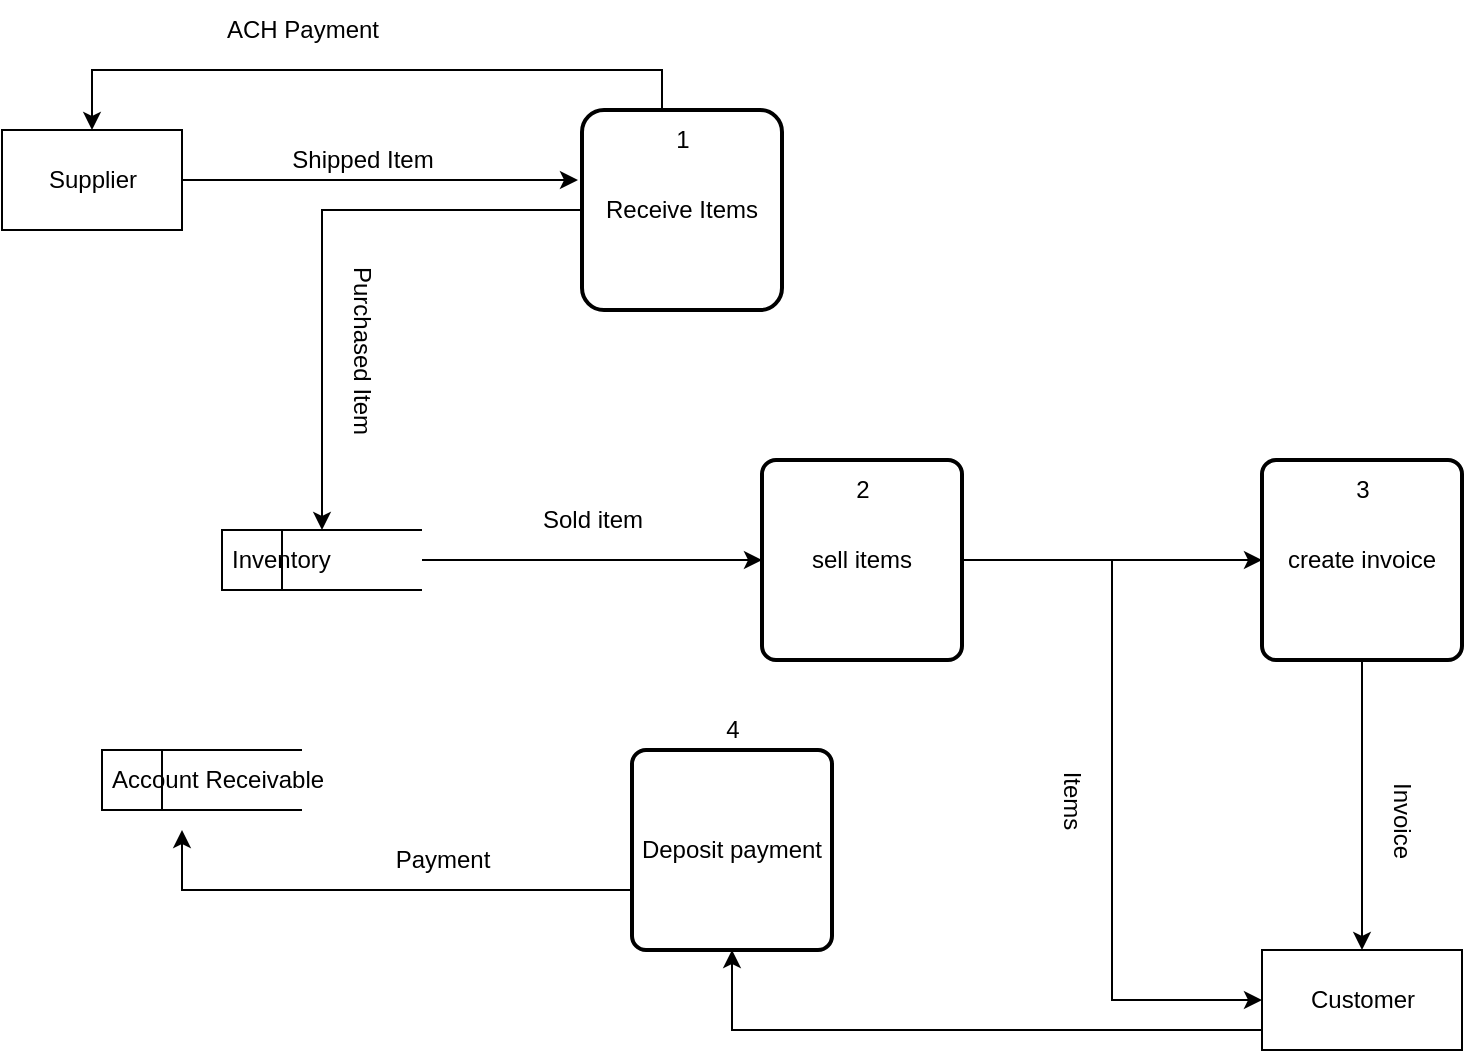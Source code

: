 <mxfile version="20.6.0" type="device" pages="3"><diagram name="Diagram 1" id="2YBvvXClWsGukQMizWep"><mxGraphModel dx="1134" dy="754" grid="1" gridSize="10" guides="1" tooltips="1" connect="1" arrows="1" fold="1" page="1" pageScale="1" pageWidth="850" pageHeight="1100" math="0" shadow="0"><root><mxCell id="0"/><mxCell id="1" parent="0"/><mxCell id="iIrkRSY9uAU837IEEM7u-9" style="edgeStyle=orthogonalEdgeStyle;rounded=0;orthogonalLoop=1;jettySize=auto;html=1;entryX=-0.02;entryY=0.35;entryDx=0;entryDy=0;entryPerimeter=0;" edge="1" parent="1" source="iIrkRSY9uAU837IEEM7u-2" target="iIrkRSY9uAU837IEEM7u-5"><mxGeometry relative="1" as="geometry"/></mxCell><mxCell id="iIrkRSY9uAU837IEEM7u-2" value="Supplier" style="html=1;dashed=0;whitespace=wrap;" vertex="1" parent="1"><mxGeometry x="80" y="90" width="90" height="50" as="geometry"/></mxCell><mxCell id="8KdHDCjWCHq88FAfFSgZ-1" style="edgeStyle=orthogonalEdgeStyle;rounded=0;orthogonalLoop=1;jettySize=auto;html=1;entryX=0.5;entryY=1;entryDx=0;entryDy=0;" edge="1" parent="1" source="iIrkRSY9uAU837IEEM7u-3" target="iIrkRSY9uAU837IEEM7u-30"><mxGeometry relative="1" as="geometry"><Array as="points"><mxPoint x="445" y="540"/></Array></mxGeometry></mxCell><mxCell id="iIrkRSY9uAU837IEEM7u-3" value="Customer" style="html=1;dashed=0;whitespace=wrap;" vertex="1" parent="1"><mxGeometry x="710" y="500" width="100" height="50" as="geometry"/></mxCell><mxCell id="iIrkRSY9uAU837IEEM7u-12" style="edgeStyle=orthogonalEdgeStyle;rounded=0;orthogonalLoop=1;jettySize=auto;html=1;entryX=0;entryY=0.5;entryDx=0;entryDy=0;" edge="1" parent="1" source="iIrkRSY9uAU837IEEM7u-4" target="iIrkRSY9uAU837IEEM7u-7"><mxGeometry relative="1" as="geometry"/></mxCell><mxCell id="iIrkRSY9uAU837IEEM7u-4" value="Inventory&lt;br&gt;" style="html=1;dashed=0;whitespace=wrap;shape=mxgraph.dfd.dataStoreID;align=left;spacingLeft=3;points=[[0,0],[0.5,0],[1,0],[0,0.5],[1,0.5],[0,1],[0.5,1],[1,1]];" vertex="1" parent="1"><mxGeometry x="190" y="290" width="100" height="30" as="geometry"/></mxCell><mxCell id="iIrkRSY9uAU837IEEM7u-11" style="edgeStyle=orthogonalEdgeStyle;rounded=0;orthogonalLoop=1;jettySize=auto;html=1;entryX=0.5;entryY=0;entryDx=0;entryDy=0;" edge="1" parent="1" source="iIrkRSY9uAU837IEEM7u-5" target="iIrkRSY9uAU837IEEM7u-4"><mxGeometry relative="1" as="geometry"/></mxCell><mxCell id="iIrkRSY9uAU837IEEM7u-18" style="edgeStyle=orthogonalEdgeStyle;rounded=0;orthogonalLoop=1;jettySize=auto;html=1;entryX=0.5;entryY=0;entryDx=0;entryDy=0;" edge="1" parent="1" source="iIrkRSY9uAU837IEEM7u-5" target="iIrkRSY9uAU837IEEM7u-2"><mxGeometry relative="1" as="geometry"><Array as="points"><mxPoint x="410" y="60"/><mxPoint x="125" y="60"/></Array></mxGeometry></mxCell><mxCell id="iIrkRSY9uAU837IEEM7u-5" value="Receive Items&lt;br&gt;" style="rounded=1;whiteSpace=wrap;html=1;absoluteArcSize=1;arcSize=22;strokeWidth=2;" vertex="1" parent="1"><mxGeometry x="370" y="80" width="100" height="100" as="geometry"/></mxCell><mxCell id="iIrkRSY9uAU837IEEM7u-15" style="edgeStyle=orthogonalEdgeStyle;rounded=0;orthogonalLoop=1;jettySize=auto;html=1;entryX=0;entryY=0.5;entryDx=0;entryDy=0;" edge="1" parent="1" source="iIrkRSY9uAU837IEEM7u-7" target="iIrkRSY9uAU837IEEM7u-14"><mxGeometry relative="1" as="geometry"/></mxCell><mxCell id="iIrkRSY9uAU837IEEM7u-17" style="edgeStyle=orthogonalEdgeStyle;rounded=0;orthogonalLoop=1;jettySize=auto;html=1;entryX=0;entryY=0.5;entryDx=0;entryDy=0;" edge="1" parent="1" source="iIrkRSY9uAU837IEEM7u-7" target="iIrkRSY9uAU837IEEM7u-3"><mxGeometry relative="1" as="geometry"/></mxCell><mxCell id="iIrkRSY9uAU837IEEM7u-7" value="sell items&lt;br&gt;" style="rounded=1;whiteSpace=wrap;html=1;absoluteArcSize=1;arcSize=14;strokeWidth=2;" vertex="1" parent="1"><mxGeometry x="460" y="255" width="100" height="100" as="geometry"/></mxCell><mxCell id="iIrkRSY9uAU837IEEM7u-10" value="Shipped Item&lt;br&gt;" style="text;html=1;align=center;verticalAlign=middle;resizable=0;points=[];autosize=1;strokeColor=none;fillColor=none;rotation=0;" vertex="1" parent="1"><mxGeometry x="210" y="90" width="100" height="30" as="geometry"/></mxCell><mxCell id="iIrkRSY9uAU837IEEM7u-16" style="edgeStyle=orthogonalEdgeStyle;rounded=0;orthogonalLoop=1;jettySize=auto;html=1;entryX=0.5;entryY=0;entryDx=0;entryDy=0;" edge="1" parent="1" source="iIrkRSY9uAU837IEEM7u-14" target="iIrkRSY9uAU837IEEM7u-3"><mxGeometry relative="1" as="geometry"/></mxCell><mxCell id="iIrkRSY9uAU837IEEM7u-14" value="create invoice&lt;br&gt;" style="rounded=1;whiteSpace=wrap;html=1;absoluteArcSize=1;arcSize=14;strokeWidth=2;" vertex="1" parent="1"><mxGeometry x="710" y="255" width="100" height="100" as="geometry"/></mxCell><mxCell id="iIrkRSY9uAU837IEEM7u-19" value="ACH Payment&lt;br&gt;" style="text;html=1;align=center;verticalAlign=middle;resizable=0;points=[];autosize=1;strokeColor=none;fillColor=none;" vertex="1" parent="1"><mxGeometry x="180" y="25" width="100" height="30" as="geometry"/></mxCell><mxCell id="iIrkRSY9uAU837IEEM7u-20" value="1" style="text;html=1;align=center;verticalAlign=middle;resizable=0;points=[];autosize=1;strokeColor=none;fillColor=none;" vertex="1" parent="1"><mxGeometry x="405" y="80" width="30" height="30" as="geometry"/></mxCell><mxCell id="iIrkRSY9uAU837IEEM7u-21" value="2" style="text;html=1;align=center;verticalAlign=middle;resizable=0;points=[];autosize=1;strokeColor=none;fillColor=none;" vertex="1" parent="1"><mxGeometry x="495" y="255" width="30" height="30" as="geometry"/></mxCell><mxCell id="iIrkRSY9uAU837IEEM7u-22" value="3" style="text;html=1;align=center;verticalAlign=middle;resizable=0;points=[];autosize=1;strokeColor=none;fillColor=none;" vertex="1" parent="1"><mxGeometry x="745" y="255" width="30" height="30" as="geometry"/></mxCell><mxCell id="iIrkRSY9uAU837IEEM7u-23" value="Purchased Item&lt;br&gt;" style="text;html=1;align=center;verticalAlign=middle;resizable=0;points=[];autosize=1;strokeColor=none;fillColor=none;rotation=90;" vertex="1" parent="1"><mxGeometry x="205" y="185" width="110" height="30" as="geometry"/></mxCell><mxCell id="iIrkRSY9uAU837IEEM7u-24" value="Sold item" style="text;html=1;align=center;verticalAlign=middle;resizable=0;points=[];autosize=1;strokeColor=none;fillColor=none;" vertex="1" parent="1"><mxGeometry x="335" y="270" width="80" height="30" as="geometry"/></mxCell><mxCell id="iIrkRSY9uAU837IEEM7u-26" value="Invoice&lt;br&gt;" style="text;html=1;align=center;verticalAlign=middle;resizable=0;points=[];autosize=1;strokeColor=none;fillColor=none;rotation=90;" vertex="1" parent="1"><mxGeometry x="750" y="420" width="60" height="30" as="geometry"/></mxCell><mxCell id="iIrkRSY9uAU837IEEM7u-27" value="Items&lt;br&gt;" style="text;html=1;align=center;verticalAlign=middle;resizable=0;points=[];autosize=1;strokeColor=none;fillColor=none;rotation=90;" vertex="1" parent="1"><mxGeometry x="590" y="410" width="50" height="30" as="geometry"/></mxCell><mxCell id="iIrkRSY9uAU837IEEM7u-29" value="Account Receivable&lt;br&gt;" style="html=1;dashed=0;whitespace=wrap;shape=mxgraph.dfd.dataStoreID;align=left;spacingLeft=3;points=[[0,0],[0.5,0],[1,0],[0,0.5],[1,0.5],[0,1],[0.5,1],[1,1]];" vertex="1" parent="1"><mxGeometry x="130" y="400" width="100" height="30" as="geometry"/></mxCell><mxCell id="iIrkRSY9uAU837IEEM7u-31" style="edgeStyle=orthogonalEdgeStyle;rounded=0;orthogonalLoop=1;jettySize=auto;html=1;" edge="1" parent="1" source="iIrkRSY9uAU837IEEM7u-30"><mxGeometry relative="1" as="geometry"><mxPoint x="170" y="440" as="targetPoint"/><Array as="points"><mxPoint x="170" y="470"/></Array></mxGeometry></mxCell><mxCell id="iIrkRSY9uAU837IEEM7u-30" value="Deposit payment" style="rounded=1;whiteSpace=wrap;html=1;absoluteArcSize=1;arcSize=14;strokeWidth=2;" vertex="1" parent="1"><mxGeometry x="395" y="400" width="100" height="100" as="geometry"/></mxCell><mxCell id="iIrkRSY9uAU837IEEM7u-32" value="Payment&lt;br&gt;" style="text;html=1;align=center;verticalAlign=middle;resizable=0;points=[];autosize=1;strokeColor=none;fillColor=none;" vertex="1" parent="1"><mxGeometry x="265" y="440" width="70" height="30" as="geometry"/></mxCell><mxCell id="iIrkRSY9uAU837IEEM7u-33" value="4" style="text;html=1;align=center;verticalAlign=middle;resizable=0;points=[];autosize=1;strokeColor=none;fillColor=none;" vertex="1" parent="1"><mxGeometry x="430" y="375" width="30" height="30" as="geometry"/></mxCell></root></mxGraphModel></diagram><diagram id="ZZQ1078FcDwcYxYs-7bS" name="Diagram 2"><mxGraphModel dx="1134" dy="754" grid="1" gridSize="10" guides="1" tooltips="1" connect="1" arrows="1" fold="1" page="1" pageScale="1" pageWidth="850" pageHeight="1100" math="0" shadow="0"><root><mxCell id="0"/><mxCell id="1" parent="0"/><mxCell id="0tLKD9yA5nf98-M01DGm-6" value="" style="edgeStyle=orthogonalEdgeStyle;rounded=0;orthogonalLoop=1;jettySize=auto;html=1;entryX=0.75;entryY=1;entryDx=0;entryDy=0;" edge="1" parent="1" source="yLT8MKODj3L4AwRXmP---1" target="0tLKD9yA5nf98-M01DGm-1"><mxGeometry relative="1" as="geometry"><mxPoint x="420" y="210" as="targetPoint"/><Array as="points"><mxPoint x="450" y="270"/><mxPoint x="450" y="270"/></Array></mxGeometry></mxCell><mxCell id="0tLKD9yA5nf98-M01DGm-8" style="edgeStyle=orthogonalEdgeStyle;rounded=0;orthogonalLoop=1;jettySize=auto;html=1;entryX=1;entryY=0.5;entryDx=0;entryDy=0;" edge="1" parent="1" source="yLT8MKODj3L4AwRXmP---1" target="ee6HAunIgxJKQZ84AJNV-1"><mxGeometry relative="1" as="geometry"/></mxCell><mxCell id="yLT8MKODj3L4AwRXmP---1" value="Receive Items&lt;br&gt;" style="rounded=1;whiteSpace=wrap;html=1;absoluteArcSize=1;arcSize=14;strokeWidth=2;" vertex="1" parent="1"><mxGeometry x="370" y="310" width="100" height="100" as="geometry"/></mxCell><mxCell id="yLT8MKODj3L4AwRXmP---2" value="1.1&lt;br&gt;" style="text;html=1;align=center;verticalAlign=middle;resizable=0;points=[];autosize=1;strokeColor=none;fillColor=none;" vertex="1" parent="1"><mxGeometry x="400" y="310" width="40" height="30" as="geometry"/></mxCell><mxCell id="ee6HAunIgxJKQZ84AJNV-1" value="Inventory&lt;br&gt;" style="html=1;dashed=0;whitespace=wrap;shape=mxgraph.dfd.dataStoreID;align=left;spacingLeft=3;points=[[0,0],[0.5,0],[1,0],[0,0.5],[1,0.5],[0,1],[0.5,1],[1,1]];" vertex="1" parent="1"><mxGeometry x="110" y="345" width="100" height="30" as="geometry"/></mxCell><mxCell id="0tLKD9yA5nf98-M01DGm-7" style="edgeStyle=orthogonalEdgeStyle;rounded=0;orthogonalLoop=1;jettySize=auto;html=1;entryX=0.5;entryY=0;entryDx=0;entryDy=0;" edge="1" parent="1" source="0tLKD9yA5nf98-M01DGm-1" target="0tLKD9yA5nf98-M01DGm-2"><mxGeometry relative="1" as="geometry"/></mxCell><mxCell id="0tLKD9yA5nf98-M01DGm-1" value="Generate Payment&lt;br&gt;" style="rounded=1;whiteSpace=wrap;html=1;absoluteArcSize=1;arcSize=14;strokeWidth=2;" vertex="1" parent="1"><mxGeometry x="375" y="70" width="100" height="100" as="geometry"/></mxCell><mxCell id="0tLKD9yA5nf98-M01DGm-4" style="edgeStyle=orthogonalEdgeStyle;rounded=0;orthogonalLoop=1;jettySize=auto;html=1;exitX=0.5;exitY=1;exitDx=0;exitDy=0;" edge="1" parent="1" source="0tLKD9yA5nf98-M01DGm-2" target="yLT8MKODj3L4AwRXmP---2"><mxGeometry relative="1" as="geometry"><mxPoint x="110" y="140" as="targetPoint"/></mxGeometry></mxCell><mxCell id="0tLKD9yA5nf98-M01DGm-2" value="Vendor&lt;br&gt;" style="html=1;dashed=0;whitespace=wrap;" vertex="1" parent="1"><mxGeometry x="110" y="180" width="100" height="50" as="geometry"/></mxCell><mxCell id="0tLKD9yA5nf98-M01DGm-3" value="1.2&lt;br&gt;" style="text;html=1;align=center;verticalAlign=middle;resizable=0;points=[];autosize=1;strokeColor=none;fillColor=none;" vertex="1" parent="1"><mxGeometry x="405" y="70" width="40" height="30" as="geometry"/></mxCell><mxCell id="0tLKD9yA5nf98-M01DGm-10" value="Payment&lt;br&gt;" style="text;html=1;align=center;verticalAlign=middle;resizable=0;points=[];autosize=1;strokeColor=none;fillColor=none;" vertex="1" parent="1"><mxGeometry x="220" y="90" width="70" height="30" as="geometry"/></mxCell><mxCell id="0tLKD9yA5nf98-M01DGm-11" value="Receiving manifest&lt;br&gt;" style="text;html=1;align=center;verticalAlign=middle;resizable=0;points=[];autosize=1;strokeColor=none;fillColor=none;rotation=0;" vertex="1" parent="1"><mxGeometry x="220" y="240" width="130" height="30" as="geometry"/></mxCell><mxCell id="0tLKD9yA5nf98-M01DGm-12" value="Receipt&amp;nbsp;" style="text;html=1;align=center;verticalAlign=middle;resizable=0;points=[];autosize=1;strokeColor=none;fillColor=none;rotation=90;" vertex="1" parent="1"><mxGeometry x="425" y="210" width="70" height="30" as="geometry"/></mxCell><mxCell id="0tLKD9yA5nf98-M01DGm-13" value="Items&lt;br&gt;" style="text;html=1;align=center;verticalAlign=middle;resizable=0;points=[];autosize=1;strokeColor=none;fillColor=none;" vertex="1" parent="1"><mxGeometry x="280" y="330" width="50" height="30" as="geometry"/></mxCell></root></mxGraphModel></diagram><diagram id="5FHdzqr2abHFV71zDqqC" name="Diagram 3"><mxGraphModel dx="1134" dy="754" grid="1" gridSize="10" guides="1" tooltips="1" connect="1" arrows="1" fold="1" page="1" pageScale="1" pageWidth="850" pageHeight="1100" math="0" shadow="0"><root><mxCell id="0"/><mxCell id="1" parent="0"/><mxCell id="tW5vBkrkmEXonjJDjfDt-3" style="edgeStyle=orthogonalEdgeStyle;rounded=0;orthogonalLoop=1;jettySize=auto;html=1;" edge="1" parent="1" source="7ZNZYZtBR-wjMkCkF85S-1"><mxGeometry relative="1" as="geometry"><mxPoint x="620" y="520" as="targetPoint"/><Array as="points"><mxPoint x="620" y="350"/></Array></mxGeometry></mxCell><mxCell id="tW5vBkrkmEXonjJDjfDt-6" style="edgeStyle=orthogonalEdgeStyle;rounded=0;orthogonalLoop=1;jettySize=auto;html=1;entryX=1.04;entryY=0.61;entryDx=0;entryDy=0;entryPerimeter=0;" edge="1" parent="1" source="7ZNZYZtBR-wjMkCkF85S-1" target="tW5vBkrkmEXonjJDjfDt-5"><mxGeometry relative="1" as="geometry"><Array as="points"><mxPoint x="300" y="460"/><mxPoint x="290" y="460"/><mxPoint x="290" y="461"/></Array></mxGeometry></mxCell><mxCell id="7ZNZYZtBR-wjMkCkF85S-1" value="sell Items&lt;br&gt;" style="rounded=1;whiteSpace=wrap;html=1;absoluteArcSize=1;arcSize=14;strokeWidth=2;" vertex="1" parent="1"><mxGeometry x="270" y="240" width="100" height="100" as="geometry"/></mxCell><mxCell id="USSQSO-1YdCXyMMY-99X-5" style="edgeStyle=orthogonalEdgeStyle;rounded=0;orthogonalLoop=1;jettySize=auto;html=1;exitX=0.5;exitY=0;exitDx=0;exitDy=0;" edge="1" parent="1" source="7ZNZYZtBR-wjMkCkF85S-1"><mxGeometry relative="1" as="geometry"><mxPoint x="590" y="190" as="targetPoint"/><Array as="points"><mxPoint x="320" y="190"/></Array></mxGeometry></mxCell><mxCell id="7ZNZYZtBR-wjMkCkF85S-2" value="2.1&lt;br&gt;" style="text;html=1;align=center;verticalAlign=middle;resizable=0;points=[];autosize=1;strokeColor=none;fillColor=none;" vertex="1" parent="1"><mxGeometry x="300" y="240" width="40" height="30" as="geometry"/></mxCell><mxCell id="tW5vBkrkmEXonjJDjfDt-17" style="edgeStyle=orthogonalEdgeStyle;rounded=0;orthogonalLoop=1;jettySize=auto;html=1;entryX=1;entryY=0.5;entryDx=0;entryDy=0;" edge="1" parent="1" source="USSQSO-1YdCXyMMY-99X-2" target="8wMa_rM73TQSvknhXkwg-1"><mxGeometry relative="1" as="geometry"><mxPoint x="480" y="440" as="targetPoint"/><Array as="points"><mxPoint x="540" y="550"/><mxPoint x="540" y="430"/></Array></mxGeometry></mxCell><mxCell id="USSQSO-1YdCXyMMY-99X-2" value="customer&lt;br&gt;" style="html=1;dashed=0;whitespace=wrap;" vertex="1" parent="1"><mxGeometry x="600" y="525" width="100" height="50" as="geometry"/></mxCell><mxCell id="tW5vBkrkmEXonjJDjfDt-9" style="edgeStyle=orthogonalEdgeStyle;rounded=0;orthogonalLoop=1;jettySize=auto;html=1;entryX=0;entryY=0.5;entryDx=0;entryDy=0;" edge="1" parent="1" source="USSQSO-1YdCXyMMY-99X-4" target="tW5vBkrkmEXonjJDjfDt-11"><mxGeometry relative="1" as="geometry"><mxPoint x="70" y="530" as="targetPoint"/><Array as="points"><mxPoint x="70" y="585"/></Array></mxGeometry></mxCell><mxCell id="USSQSO-1YdCXyMMY-99X-4" value="Inventory&lt;br&gt;" style="html=1;dashed=0;whitespace=wrap;shape=mxgraph.dfd.dataStoreID;align=left;spacingLeft=3;points=[[0,0],[0.5,0],[1,0],[0,0.5],[1,0.5],[0,1],[0.5,1],[1,1]];" vertex="1" parent="1"><mxGeometry x="60" y="320" width="100" height="30" as="geometry"/></mxCell><mxCell id="USSQSO-1YdCXyMMY-99X-6" value="sale information&lt;br&gt;" style="text;html=1;align=center;verticalAlign=middle;resizable=0;points=[];autosize=1;strokeColor=none;fillColor=none;" vertex="1" parent="1"><mxGeometry x="435" y="155" width="110" height="30" as="geometry"/></mxCell><mxCell id="tW5vBkrkmEXonjJDjfDt-1" style="edgeStyle=orthogonalEdgeStyle;rounded=0;orthogonalLoop=1;jettySize=auto;html=1;" edge="1" parent="1" source="USSQSO-1YdCXyMMY-99X-9"><mxGeometry relative="1" as="geometry"><mxPoint x="640" y="520" as="targetPoint"/></mxGeometry></mxCell><mxCell id="USSQSO-1YdCXyMMY-99X-9" value="generate invoice&lt;br&gt;" style="rounded=1;whiteSpace=wrap;html=1;absoluteArcSize=1;arcSize=14;strokeWidth=2;" vertex="1" parent="1"><mxGeometry x="590" y="150" width="100" height="100" as="geometry"/></mxCell><mxCell id="tW5vBkrkmEXonjJDjfDt-2" value="Invoice&lt;br&gt;" style="text;html=1;align=center;verticalAlign=middle;resizable=0;points=[];autosize=1;strokeColor=none;fillColor=none;rotation=90;" vertex="1" parent="1"><mxGeometry x="630" y="360" width="60" height="30" as="geometry"/></mxCell><mxCell id="tW5vBkrkmEXonjJDjfDt-4" value="items&lt;br&gt;" style="text;html=1;align=center;verticalAlign=middle;resizable=0;points=[];autosize=1;strokeColor=none;fillColor=none;rotation=90;" vertex="1" parent="1"><mxGeometry x="580" y="390" width="50" height="30" as="geometry"/></mxCell><mxCell id="tW5vBkrkmEXonjJDjfDt-7" style="edgeStyle=orthogonalEdgeStyle;rounded=0;orthogonalLoop=1;jettySize=auto;html=1;entryX=0.5;entryY=1;entryDx=0;entryDy=0;" edge="1" parent="1" source="tW5vBkrkmEXonjJDjfDt-5" target="USSQSO-1YdCXyMMY-99X-4"><mxGeometry relative="1" as="geometry"><mxPoint x="110" y="370" as="targetPoint"/><Array as="points"><mxPoint x="110" y="450"/></Array></mxGeometry></mxCell><mxCell id="tW5vBkrkmEXonjJDjfDt-5" value="remove items from inventory&lt;br&gt;" style="rounded=1;whiteSpace=wrap;html=1;absoluteArcSize=1;arcSize=14;strokeWidth=2;" vertex="1" parent="1"><mxGeometry x="160" y="400" width="100" height="100" as="geometry"/></mxCell><mxCell id="tW5vBkrkmEXonjJDjfDt-8" value="pull request&lt;br&gt;" style="text;html=1;align=center;verticalAlign=middle;resizable=0;points=[];autosize=1;strokeColor=none;fillColor=none;rotation=270;" vertex="1" parent="1"><mxGeometry x="50" y="390" width="90" height="30" as="geometry"/></mxCell><mxCell id="tW5vBkrkmEXonjJDjfDt-13" style="edgeStyle=orthogonalEdgeStyle;rounded=0;orthogonalLoop=1;jettySize=auto;html=1;entryX=-0.03;entryY=0.44;entryDx=0;entryDy=0;entryPerimeter=0;" edge="1" parent="1" source="tW5vBkrkmEXonjJDjfDt-11" target="tW5vBkrkmEXonjJDjfDt-12"><mxGeometry relative="1" as="geometry"/></mxCell><mxCell id="tW5vBkrkmEXonjJDjfDt-11" value="order&lt;br&gt;" style="html=1;dashed=0;whitespace=wrap;" vertex="1" parent="1"><mxGeometry x="160" y="560" width="100" height="50" as="geometry"/></mxCell><mxCell id="tW5vBkrkmEXonjJDjfDt-14" style="edgeStyle=orthogonalEdgeStyle;rounded=0;orthogonalLoop=1;jettySize=auto;html=1;entryX=0.5;entryY=1;entryDx=0;entryDy=0;" edge="1" parent="1" source="tW5vBkrkmEXonjJDjfDt-12" target="USSQSO-1YdCXyMMY-99X-2"><mxGeometry relative="1" as="geometry"><Array as="points"><mxPoint x="650" y="620"/></Array></mxGeometry></mxCell><mxCell id="tW5vBkrkmEXonjJDjfDt-12" value="deliver order&lt;br&gt;" style="rounded=1;whiteSpace=wrap;html=1;absoluteArcSize=1;arcSize=14;strokeWidth=2;" vertex="1" parent="1"><mxGeometry x="400" y="540" width="100" height="100" as="geometry"/></mxCell><mxCell id="tW5vBkrkmEXonjJDjfDt-15" value="items&lt;br&gt;" style="text;html=1;align=center;verticalAlign=middle;resizable=0;points=[];autosize=1;strokeColor=none;fillColor=none;" vertex="1" parent="1"><mxGeometry x="85" y="550" width="50" height="30" as="geometry"/></mxCell><mxCell id="tW5vBkrkmEXonjJDjfDt-16" value="order" style="text;html=1;align=center;verticalAlign=middle;resizable=0;points=[];autosize=1;strokeColor=none;fillColor=none;" vertex="1" parent="1"><mxGeometry x="300" y="550" width="50" height="30" as="geometry"/></mxCell><mxCell id="tW5vBkrkmEXonjJDjfDt-18" value="payment&lt;br&gt;" style="text;html=1;align=center;verticalAlign=middle;resizable=0;points=[];autosize=1;strokeColor=none;fillColor=none;rotation=90;" vertex="1" parent="1"><mxGeometry x="490" y="450" width="70" height="30" as="geometry"/></mxCell><mxCell id="8wMa_rM73TQSvknhXkwg-1" value="Deposit to accounts receivable" style="rounded=1;whiteSpace=wrap;html=1;absoluteArcSize=1;arcSize=14;strokeWidth=2;" vertex="1" parent="1"><mxGeometry x="360" y="380" width="100" height="100" as="geometry"/></mxCell><mxCell id="1PsVaBRJtF4IA8ZL8Aey-1" value="2.2&lt;br&gt;" style="text;html=1;align=center;verticalAlign=middle;resizable=0;points=[];autosize=1;strokeColor=none;fillColor=none;" vertex="1" parent="1"><mxGeometry x="620" y="150" width="40" height="30" as="geometry"/></mxCell><mxCell id="1PsVaBRJtF4IA8ZL8Aey-2" value="2.3&lt;br&gt;" style="text;html=1;align=center;verticalAlign=middle;resizable=0;points=[];autosize=1;strokeColor=none;fillColor=none;" vertex="1" parent="1"><mxGeometry x="190" y="400" width="40" height="30" as="geometry"/></mxCell><mxCell id="1PsVaBRJtF4IA8ZL8Aey-3" value="2.4" style="text;html=1;align=center;verticalAlign=middle;resizable=0;points=[];autosize=1;strokeColor=none;fillColor=none;" vertex="1" parent="1"><mxGeometry x="430" y="540" width="40" height="30" as="geometry"/></mxCell><mxCell id="1PsVaBRJtF4IA8ZL8Aey-4" value="2.5&lt;br&gt;" style="text;html=1;align=center;verticalAlign=middle;resizable=0;points=[];autosize=1;strokeColor=none;fillColor=none;" vertex="1" parent="1"><mxGeometry x="390" y="380" width="40" height="30" as="geometry"/></mxCell></root></mxGraphModel></diagram></mxfile>